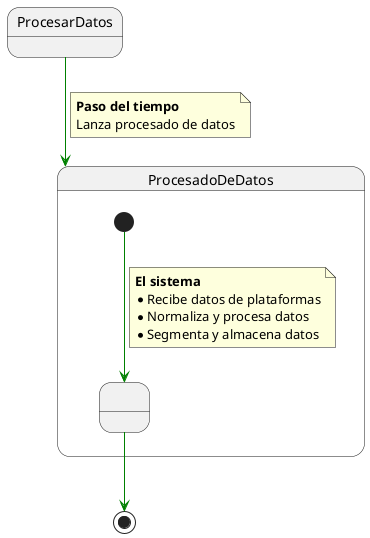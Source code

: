 @startuml ProcesarDatos

State ProcesarDatos

State ProcesadoDeDatos{ 

  State state1 as " "

  [*] -[#green]-> state1

  note on link 
    <b>El sistema
    * Recibe datos de plataformas
    * Normaliza y procesa datos
    * Segmenta y almacena datos
  end note


} 

ProcesarDatos-[#green]-> ProcesadoDeDatos

note on link
 <b>Paso del tiempo
 Lanza procesado de datos
end note

state1 -[#green]-> [*] 


@enduml